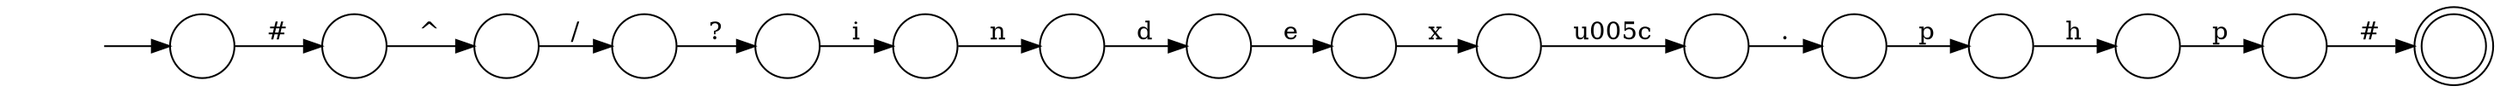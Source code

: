 digraph Automaton {
  rankdir = LR;
  0 [shape=circle,label=""];
  0 -> 13 [label="\u005c"]
  1 [shape=circle,label=""];
  1 -> 12 [label="p"]
  2 [shape=circle,label=""];
  2 -> 10 [label="p"]
  3 [shape=circle,label=""];
  3 -> 15 [label="/"]
  4 [shape=circle,label=""];
  4 -> 5 [label="d"]
  5 [shape=circle,label=""];
  5 -> 8 [label="e"]
  6 [shape=circle,label=""];
  6 -> 14 [label="i"]
  7 [shape=circle,label=""];
  7 -> 3 [label="^"]
  8 [shape=circle,label=""];
  8 -> 0 [label="x"]
  9 [shape=circle,label=""];
  initial [shape=plaintext,label=""];
  initial -> 9
  9 -> 7 [label="#"]
  10 [shape=circle,label=""];
  10 -> 1 [label="h"]
  11 [shape=doublecircle,label=""];
  12 [shape=circle,label=""];
  12 -> 11 [label="#"]
  13 [shape=circle,label=""];
  13 -> 2 [label="."]
  14 [shape=circle,label=""];
  14 -> 4 [label="n"]
  15 [shape=circle,label=""];
  15 -> 6 [label="?"]
}
